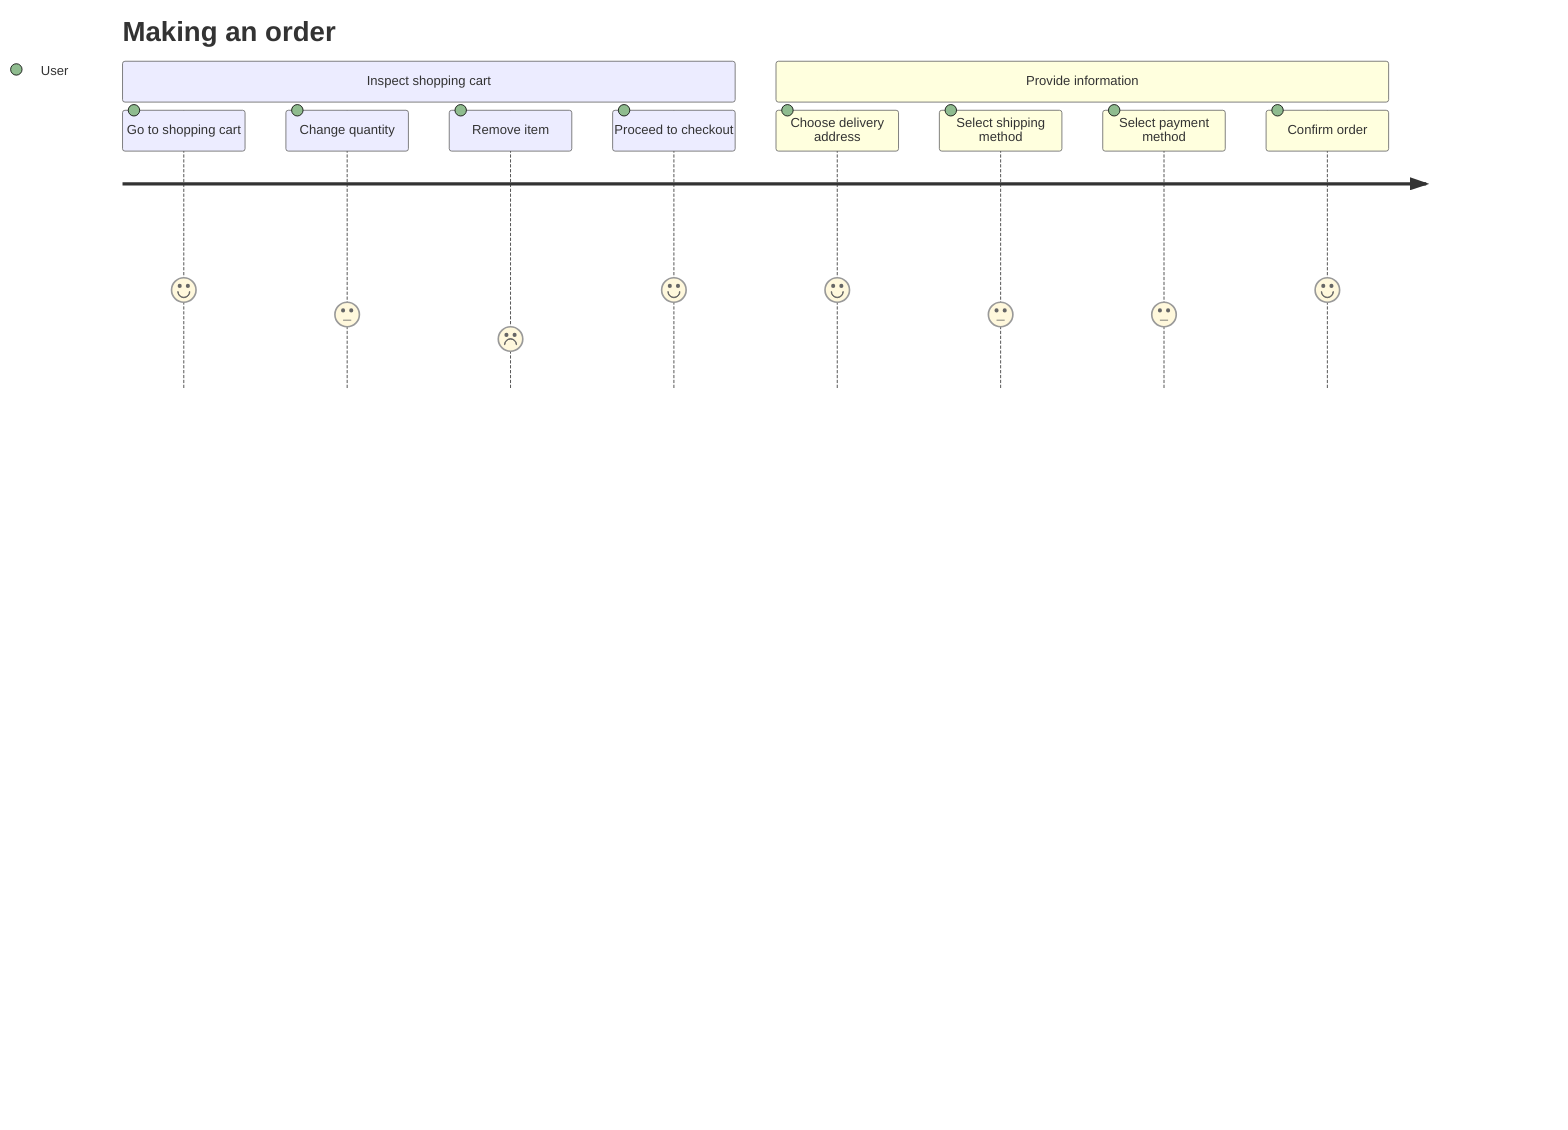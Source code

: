 journey
    title Making an order
    section Inspect shopping cart
        Go to shopping cart: 4: User
        Change quantity: 3: User
        Remove item: 2: User
        Proceed to checkout: 4: User
    section Provide information
        Choose delivery address: 4: User
        Select shipping method: 3: User
        Select payment method: 3: User
        Confirm order: 4: User